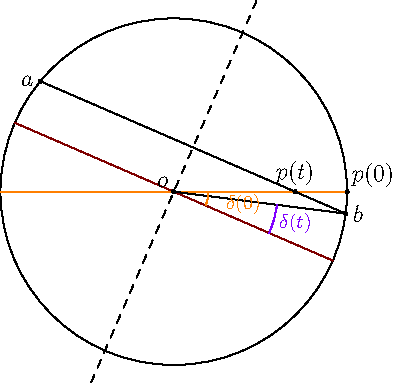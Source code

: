 size(7cm);

real d = 0.7;
real delta0 = 23.43;
real deltat = aSin(d * Sin(delta0));
pair normal = (Sin(delta0), Cos(delta0));
pair o = (0, 0);
pair p0 = (1, 0);
pair q = (Cos(delta0), -Sin(delta0));
pair pt = (d, 0);
pair a = (-Cos(delta0+deltat), Sin(delta0+deltat));
pair b = (Cos(delta0-deltat), -Sin(delta0-deltat));

draw(unitcircle);  //earth
draw(-1.2*normal -- 1.2*normal, dashed);  //axis
draw(-q -- q, brown);  //equator
draw(-p0 -- p0, orange);
draw(a--b);
draw(o--b);
dot(o, linewidth(2));
dot(p0, linewidth(2));
dot(pt, linewidth(2));
dot(a, linewidth(2));
dot(b, linewidth(2));
label("$o$", o, NW);
label("$p(0)$", p0, NE);
label("$p(t)$", pt, N);
label("$a$", a, W);
label("$b$", b, E);

draw(arc((0,0), 0.2*q, 0.2*p0), orange);
label("$\delta(0)$", (0.4, -0.07), orange+fontsize(10));
draw(arc((0,0), 0.6*q, 0.6*b), purple);
label("$\delta(t)$", (0.7, -0.18), purple+fontsize(10));
